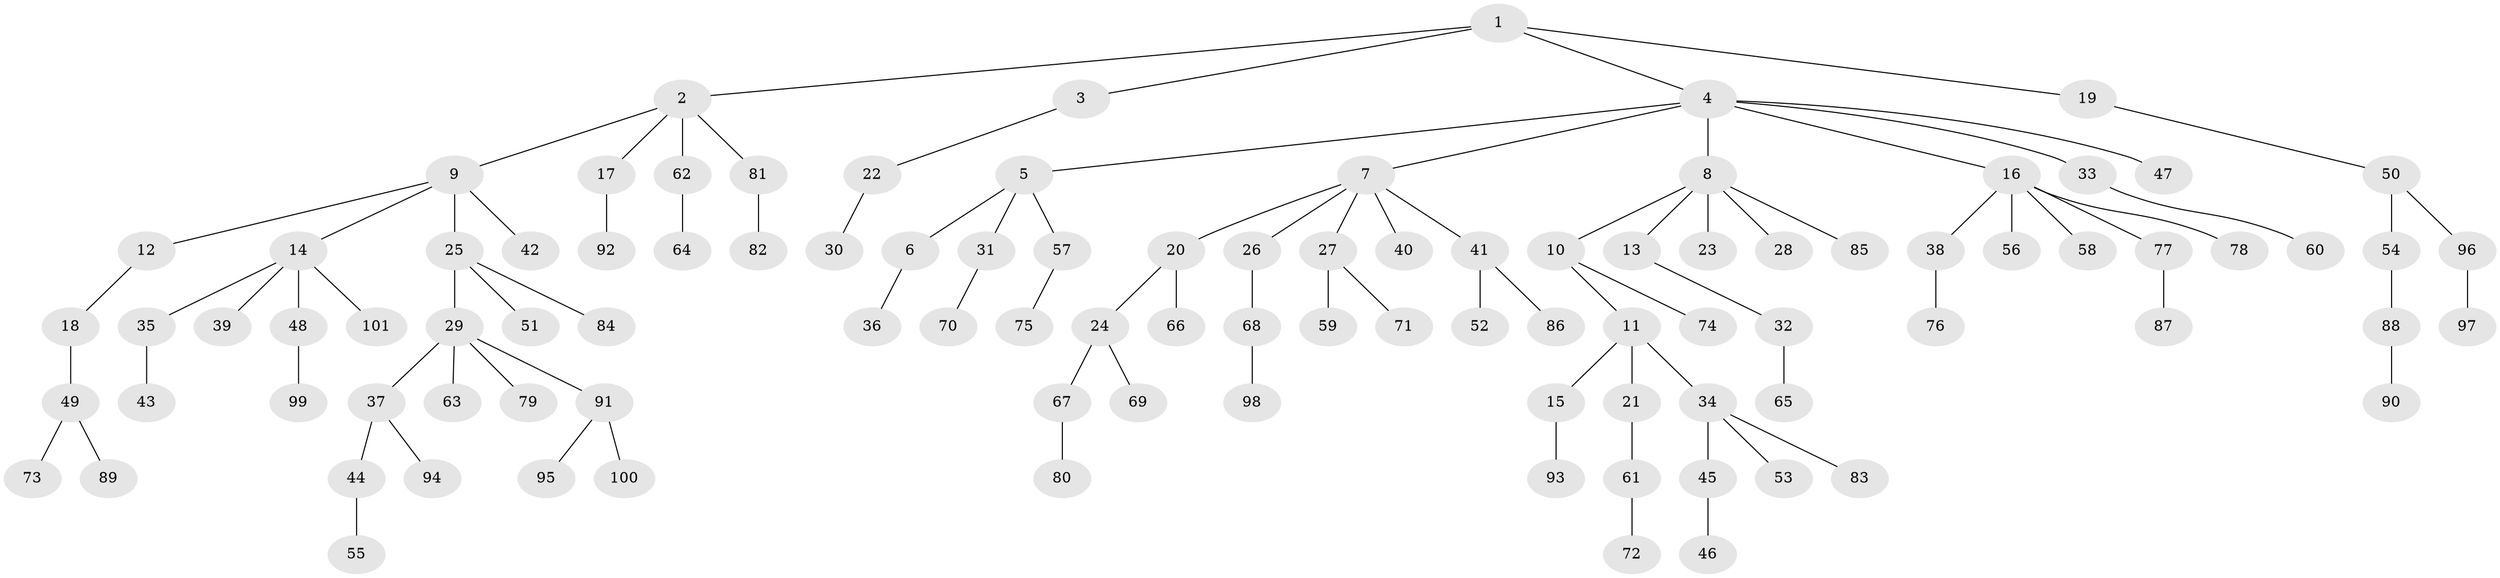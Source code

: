 // coarse degree distribution, {7: 0.02, 2: 0.18, 8: 0.04, 3: 0.04, 5: 0.02, 6: 0.02, 4: 0.04, 1: 0.64}
// Generated by graph-tools (version 1.1) at 2025/19/03/04/25 18:19:05]
// undirected, 101 vertices, 100 edges
graph export_dot {
graph [start="1"]
  node [color=gray90,style=filled];
  1;
  2;
  3;
  4;
  5;
  6;
  7;
  8;
  9;
  10;
  11;
  12;
  13;
  14;
  15;
  16;
  17;
  18;
  19;
  20;
  21;
  22;
  23;
  24;
  25;
  26;
  27;
  28;
  29;
  30;
  31;
  32;
  33;
  34;
  35;
  36;
  37;
  38;
  39;
  40;
  41;
  42;
  43;
  44;
  45;
  46;
  47;
  48;
  49;
  50;
  51;
  52;
  53;
  54;
  55;
  56;
  57;
  58;
  59;
  60;
  61;
  62;
  63;
  64;
  65;
  66;
  67;
  68;
  69;
  70;
  71;
  72;
  73;
  74;
  75;
  76;
  77;
  78;
  79;
  80;
  81;
  82;
  83;
  84;
  85;
  86;
  87;
  88;
  89;
  90;
  91;
  92;
  93;
  94;
  95;
  96;
  97;
  98;
  99;
  100;
  101;
  1 -- 2;
  1 -- 3;
  1 -- 4;
  1 -- 19;
  2 -- 9;
  2 -- 17;
  2 -- 62;
  2 -- 81;
  3 -- 22;
  4 -- 5;
  4 -- 7;
  4 -- 8;
  4 -- 16;
  4 -- 33;
  4 -- 47;
  5 -- 6;
  5 -- 31;
  5 -- 57;
  6 -- 36;
  7 -- 20;
  7 -- 26;
  7 -- 27;
  7 -- 40;
  7 -- 41;
  8 -- 10;
  8 -- 13;
  8 -- 23;
  8 -- 28;
  8 -- 85;
  9 -- 12;
  9 -- 14;
  9 -- 25;
  9 -- 42;
  10 -- 11;
  10 -- 74;
  11 -- 15;
  11 -- 21;
  11 -- 34;
  12 -- 18;
  13 -- 32;
  14 -- 35;
  14 -- 39;
  14 -- 48;
  14 -- 101;
  15 -- 93;
  16 -- 38;
  16 -- 56;
  16 -- 58;
  16 -- 77;
  16 -- 78;
  17 -- 92;
  18 -- 49;
  19 -- 50;
  20 -- 24;
  20 -- 66;
  21 -- 61;
  22 -- 30;
  24 -- 67;
  24 -- 69;
  25 -- 29;
  25 -- 51;
  25 -- 84;
  26 -- 68;
  27 -- 59;
  27 -- 71;
  29 -- 37;
  29 -- 63;
  29 -- 79;
  29 -- 91;
  31 -- 70;
  32 -- 65;
  33 -- 60;
  34 -- 45;
  34 -- 53;
  34 -- 83;
  35 -- 43;
  37 -- 44;
  37 -- 94;
  38 -- 76;
  41 -- 52;
  41 -- 86;
  44 -- 55;
  45 -- 46;
  48 -- 99;
  49 -- 73;
  49 -- 89;
  50 -- 54;
  50 -- 96;
  54 -- 88;
  57 -- 75;
  61 -- 72;
  62 -- 64;
  67 -- 80;
  68 -- 98;
  77 -- 87;
  81 -- 82;
  88 -- 90;
  91 -- 95;
  91 -- 100;
  96 -- 97;
}
